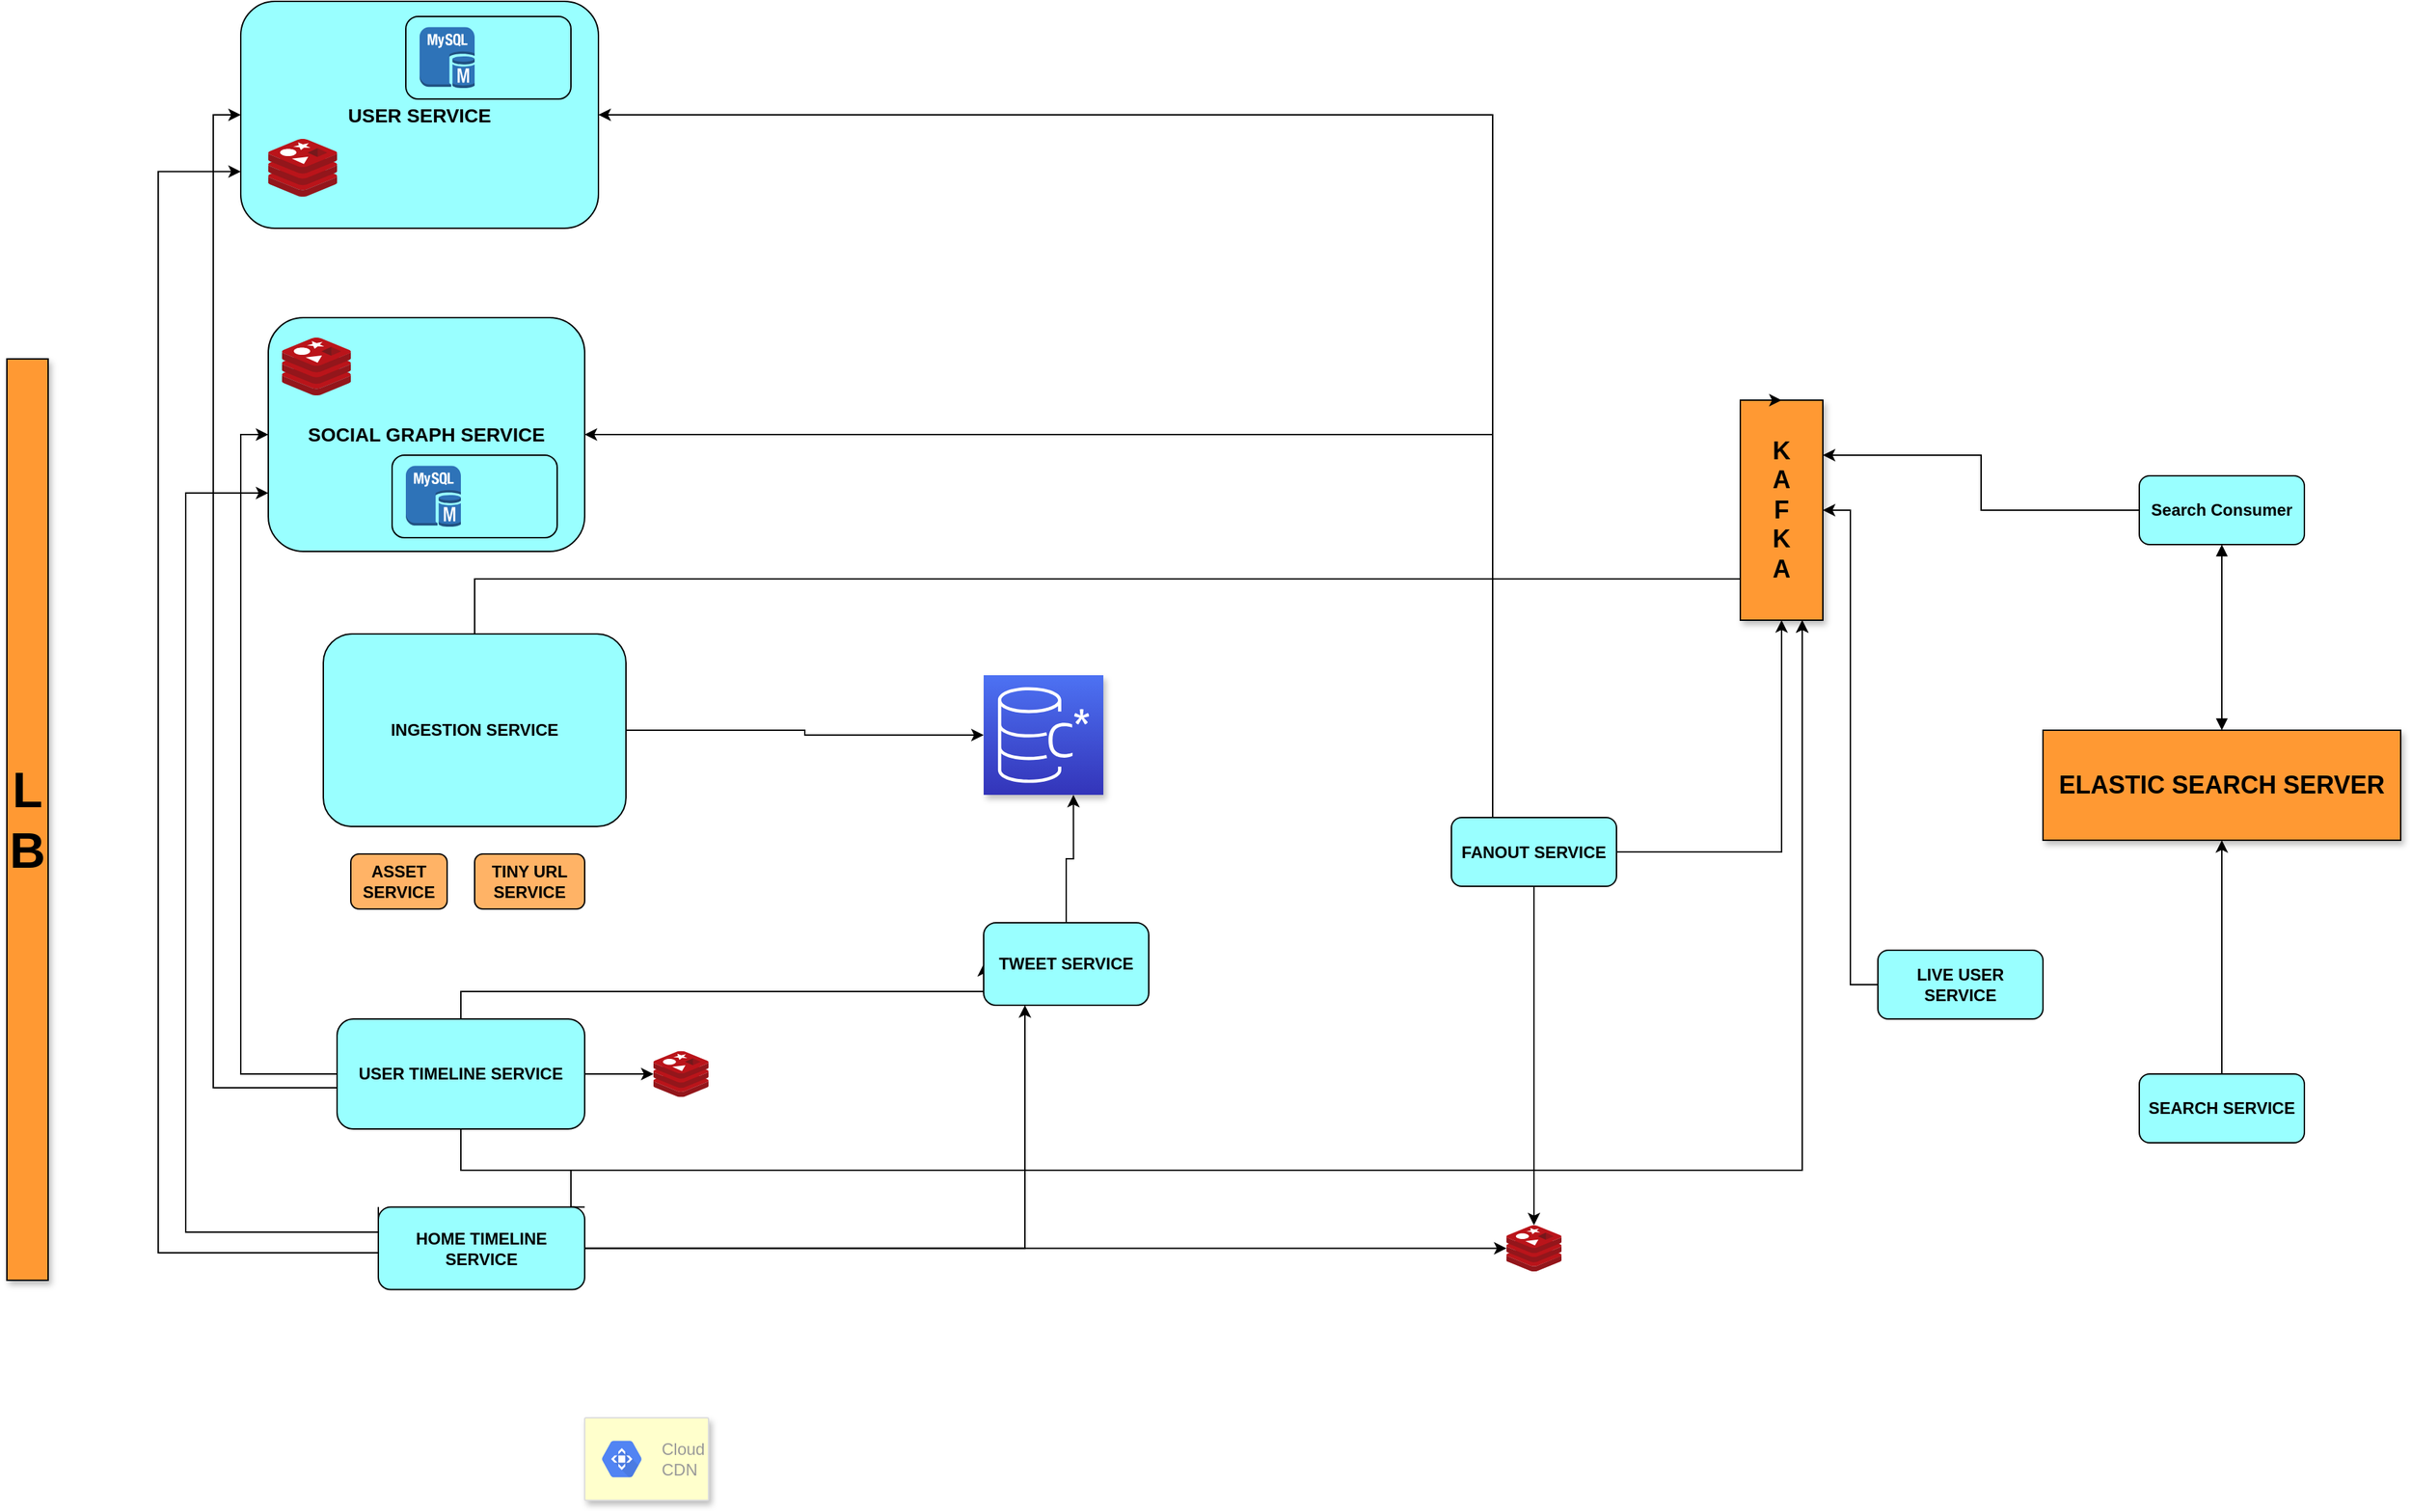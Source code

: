 <mxfile version="14.3.1" type="github" pages="2">
  <diagram id="1mM0I8qwoy_f8kRRgzRM" name="Page-1">
    <mxGraphModel dx="1994" dy="1722" grid="1" gridSize="10" guides="1" tooltips="1" connect="1" arrows="1" fold="1" page="1" pageScale="1" pageWidth="850" pageHeight="1100" math="0" shadow="0">
      <root>
        <mxCell id="0" />
        <mxCell id="1" parent="0" />
        <mxCell id="4BLV-VYYYMDppgR64cWv-48" style="edgeStyle=orthogonalEdgeStyle;rounded=0;orthogonalLoop=1;jettySize=auto;html=1;shadow=0;entryX=0;entryY=0.5;entryDx=0;entryDy=0;entryPerimeter=0;" parent="1" source="dt_SSPU3Z-cIWrvToQTy-3" target="4BLV-VYYYMDppgR64cWv-34" edge="1">
          <mxGeometry relative="1" as="geometry">
            <mxPoint x="490" y="150" as="targetPoint" />
          </mxGeometry>
        </mxCell>
        <mxCell id="4BLV-VYYYMDppgR64cWv-54" style="edgeStyle=orthogonalEdgeStyle;rounded=0;orthogonalLoop=1;jettySize=auto;html=1;shadow=0;entryX=0.25;entryY=1;entryDx=0;entryDy=0;" parent="1" source="4BLV-VYYYMDppgR64cWv-13" target="4BLV-VYYYMDppgR64cWv-16" edge="1">
          <mxGeometry relative="1" as="geometry">
            <mxPoint x="340" y="400" as="targetPoint" />
          </mxGeometry>
        </mxCell>
        <mxCell id="4BLV-VYYYMDppgR64cWv-62" style="edgeStyle=orthogonalEdgeStyle;rounded=0;orthogonalLoop=1;jettySize=auto;html=1;shadow=0;" parent="1" source="4BLV-VYYYMDppgR64cWv-13" target="4BLV-VYYYMDppgR64cWv-21" edge="1">
          <mxGeometry relative="1" as="geometry" />
        </mxCell>
        <mxCell id="4BLV-VYYYMDppgR64cWv-87" style="edgeStyle=orthogonalEdgeStyle;rounded=0;orthogonalLoop=1;jettySize=auto;html=1;entryX=0;entryY=0.75;entryDx=0;entryDy=0;shadow=0;" parent="1" source="4BLV-VYYYMDppgR64cWv-13" target="dt_SSPU3Z-cIWrvToQTy-1" edge="1">
          <mxGeometry relative="1" as="geometry">
            <Array as="points">
              <mxPoint x="-170" y="510" />
              <mxPoint x="-170" y="-276" />
            </Array>
          </mxGeometry>
        </mxCell>
        <mxCell id="4BLV-VYYYMDppgR64cWv-93" style="edgeStyle=orthogonalEdgeStyle;rounded=0;orthogonalLoop=1;jettySize=auto;html=1;exitX=1;exitY=0;exitDx=0;exitDy=0;shadow=0;entryX=0.75;entryY=1;entryDx=0;entryDy=0;" parent="1" source="4BLV-VYYYMDppgR64cWv-13" target="4BLV-VYYYMDppgR64cWv-22" edge="1">
          <mxGeometry relative="1" as="geometry">
            <mxPoint x="970" y="360" as="targetPoint" />
            <Array as="points">
              <mxPoint x="130" y="450" />
              <mxPoint x="1025" y="450" />
            </Array>
          </mxGeometry>
        </mxCell>
        <mxCell id="4BLV-VYYYMDppgR64cWv-13" value="HOME TIMELINE SERVICE" style="rounded=1;whiteSpace=wrap;html=1;fillColor=#99FFFF;fontStyle=1" parent="1" vertex="1">
          <mxGeometry x="-10" y="476.8" width="150" height="60" as="geometry" />
        </mxCell>
        <mxCell id="4BLV-VYYYMDppgR64cWv-53" style="edgeStyle=orthogonalEdgeStyle;rounded=0;orthogonalLoop=1;jettySize=auto;html=1;entryX=0;entryY=0.5;entryDx=0;entryDy=0;shadow=0;" parent="1" source="4BLV-VYYYMDppgR64cWv-14" target="4BLV-VYYYMDppgR64cWv-16" edge="1">
          <mxGeometry relative="1" as="geometry">
            <Array as="points">
              <mxPoint x="215" y="320" />
              <mxPoint x="484" y="320" />
            </Array>
          </mxGeometry>
        </mxCell>
        <mxCell id="4BLV-VYYYMDppgR64cWv-61" style="edgeStyle=orthogonalEdgeStyle;rounded=0;orthogonalLoop=1;jettySize=auto;html=1;shadow=0;" parent="1" source="4BLV-VYYYMDppgR64cWv-14" target="4BLV-VYYYMDppgR64cWv-60" edge="1">
          <mxGeometry relative="1" as="geometry" />
        </mxCell>
        <mxCell id="4BLV-VYYYMDppgR64cWv-85" style="edgeStyle=orthogonalEdgeStyle;rounded=0;orthogonalLoop=1;jettySize=auto;html=1;shadow=0;entryX=0;entryY=0.5;entryDx=0;entryDy=0;" parent="1" source="4BLV-VYYYMDppgR64cWv-14" target="dt_SSPU3Z-cIWrvToQTy-1" edge="1">
          <mxGeometry relative="1" as="geometry">
            <mxPoint x="-150" y="-260.0" as="targetPoint" />
            <Array as="points">
              <mxPoint x="-130" y="390" />
              <mxPoint x="-130" y="-317" />
            </Array>
          </mxGeometry>
        </mxCell>
        <mxCell id="4BLV-VYYYMDppgR64cWv-86" style="edgeStyle=orthogonalEdgeStyle;rounded=0;orthogonalLoop=1;jettySize=auto;html=1;entryX=0;entryY=0.5;entryDx=0;entryDy=0;shadow=0;" parent="1" source="4BLV-VYYYMDppgR64cWv-14" target="dt_SSPU3Z-cIWrvToQTy-2" edge="1">
          <mxGeometry relative="1" as="geometry">
            <Array as="points">
              <mxPoint x="-110" y="380" />
              <mxPoint x="-110" y="-85" />
            </Array>
          </mxGeometry>
        </mxCell>
        <mxCell id="4BLV-VYYYMDppgR64cWv-92" style="edgeStyle=orthogonalEdgeStyle;rounded=0;orthogonalLoop=1;jettySize=auto;html=1;exitX=0.5;exitY=1;exitDx=0;exitDy=0;entryX=0.75;entryY=1;entryDx=0;entryDy=0;shadow=0;" parent="1" source="4BLV-VYYYMDppgR64cWv-14" target="4BLV-VYYYMDppgR64cWv-22" edge="1">
          <mxGeometry relative="1" as="geometry">
            <Array as="points">
              <mxPoint x="50" y="450" />
              <mxPoint x="1025" y="450" />
            </Array>
          </mxGeometry>
        </mxCell>
        <mxCell id="4BLV-VYYYMDppgR64cWv-14" value="USER TIMELINE SERVICE" style="rounded=1;whiteSpace=wrap;html=1;fillColor=#99FFFF;fontStyle=1" parent="1" vertex="1">
          <mxGeometry x="-40" y="340" width="180" height="80" as="geometry" />
        </mxCell>
        <mxCell id="4BLV-VYYYMDppgR64cWv-15" value="&lt;font style=&quot;font-size: 36px&quot;&gt;L&lt;br&gt;B&lt;/font&gt;" style="rounded=0;whiteSpace=wrap;html=1;shadow=1;fillColor=#FF9933;fontStyle=1" parent="1" vertex="1">
          <mxGeometry x="-280" y="-140" width="30" height="670" as="geometry" />
        </mxCell>
        <mxCell id="4BLV-VYYYMDppgR64cWv-55" style="edgeStyle=orthogonalEdgeStyle;rounded=0;orthogonalLoop=1;jettySize=auto;html=1;entryX=0.75;entryY=1;entryDx=0;entryDy=0;entryPerimeter=0;shadow=0;" parent="1" source="4BLV-VYYYMDppgR64cWv-16" target="4BLV-VYYYMDppgR64cWv-34" edge="1">
          <mxGeometry relative="1" as="geometry" />
        </mxCell>
        <mxCell id="4BLV-VYYYMDppgR64cWv-16" value="TWEET SERVICE" style="rounded=1;whiteSpace=wrap;html=1;fillColor=#99FFFF;fontStyle=1" parent="1" vertex="1">
          <mxGeometry x="430" y="270" width="120" height="60" as="geometry" />
        </mxCell>
        <mxCell id="4BLV-VYYYMDppgR64cWv-52" style="edgeStyle=orthogonalEdgeStyle;rounded=0;orthogonalLoop=1;jettySize=auto;html=1;shadow=0;" parent="1" source="4BLV-VYYYMDppgR64cWv-17" target="4BLV-VYYYMDppgR64cWv-21" edge="1">
          <mxGeometry relative="1" as="geometry" />
        </mxCell>
        <mxCell id="4BLV-VYYYMDppgR64cWv-63" style="edgeStyle=orthogonalEdgeStyle;rounded=0;orthogonalLoop=1;jettySize=auto;html=1;shadow=0;entryX=0.5;entryY=1;entryDx=0;entryDy=0;" parent="1" source="4BLV-VYYYMDppgR64cWv-17" target="4BLV-VYYYMDppgR64cWv-22" edge="1">
          <mxGeometry relative="1" as="geometry">
            <mxPoint x="980" y="160" as="targetPoint" />
          </mxGeometry>
        </mxCell>
        <mxCell id="4BLV-VYYYMDppgR64cWv-68" style="edgeStyle=orthogonalEdgeStyle;rounded=0;orthogonalLoop=1;jettySize=auto;html=1;exitX=0.25;exitY=0;exitDx=0;exitDy=0;entryX=1;entryY=0.5;entryDx=0;entryDy=0;shadow=0;" parent="1" source="4BLV-VYYYMDppgR64cWv-17" target="dt_SSPU3Z-cIWrvToQTy-1" edge="1">
          <mxGeometry relative="1" as="geometry">
            <Array as="points">
              <mxPoint x="800" y="-317" />
            </Array>
          </mxGeometry>
        </mxCell>
        <mxCell id="4BLV-VYYYMDppgR64cWv-83" style="edgeStyle=orthogonalEdgeStyle;rounded=0;orthogonalLoop=1;jettySize=auto;html=1;entryX=1;entryY=0.5;entryDx=0;entryDy=0;shadow=0;" parent="1" source="4BLV-VYYYMDppgR64cWv-17" target="dt_SSPU3Z-cIWrvToQTy-2" edge="1">
          <mxGeometry relative="1" as="geometry">
            <Array as="points">
              <mxPoint x="800" y="-85" />
            </Array>
          </mxGeometry>
        </mxCell>
        <mxCell id="4BLV-VYYYMDppgR64cWv-17" value="FANOUT SERVICE" style="rounded=1;whiteSpace=wrap;html=1;fillColor=#99FFFF;fontStyle=1" parent="1" vertex="1">
          <mxGeometry x="770" y="193.5" width="120" height="50" as="geometry" />
        </mxCell>
        <mxCell id="4BLV-VYYYMDppgR64cWv-21" value="" style="aspect=fixed;html=1;points=[];align=center;image;fontSize=12;image=img/lib/mscae/Cache_Redis_Product.svg;fillColor=#99FFFF;fontStyle=1" parent="1" vertex="1">
          <mxGeometry x="810" y="490" width="40" height="33.6" as="geometry" />
        </mxCell>
        <mxCell id="4BLV-VYYYMDppgR64cWv-22" value="&lt;font style=&quot;font-size: 18px&quot;&gt;K&lt;br&gt;A&lt;br&gt;F&lt;br&gt;K&lt;br&gt;A&lt;/font&gt;" style="rounded=0;whiteSpace=wrap;html=1;shadow=1;fillColor=#FF9933;fontStyle=1" parent="1" vertex="1">
          <mxGeometry x="980" y="-110" width="60" height="160" as="geometry" />
        </mxCell>
        <mxCell id="4BLV-VYYYMDppgR64cWv-32" value="" style="strokeColor=#dddddd;shadow=1;strokeWidth=1;rounded=1;absoluteArcSize=1;arcSize=2;fillColor=#FFFFCC;" parent="1" vertex="1">
          <mxGeometry x="140" y="630" width="90" height="60" as="geometry" />
        </mxCell>
        <mxCell id="4BLV-VYYYMDppgR64cWv-33" value="Cloud &#xa;CDN" style="dashed=0;connectable=0;html=1;fillColor=#5184F3;strokeColor=none;shape=mxgraph.gcp2.hexIcon;prIcon=cloud_cdn;part=1;labelPosition=right;verticalLabelPosition=middle;align=left;verticalAlign=middle;spacingLeft=5;fontColor=#999999;fontSize=12;" parent="4BLV-VYYYMDppgR64cWv-32" vertex="1">
          <mxGeometry y="0.5" width="44" height="39" relative="1" as="geometry">
            <mxPoint x="5" y="-19.5" as="offset" />
          </mxGeometry>
        </mxCell>
        <mxCell id="4BLV-VYYYMDppgR64cWv-34" value="" style="points=[[0,0,0],[0.25,0,0],[0.5,0,0],[0.75,0,0],[1,0,0],[0,1,0],[0.25,1,0],[0.5,1,0],[0.75,1,0],[1,1,0],[0,0.25,0],[0,0.5,0],[0,0.75,0],[1,0.25,0],[1,0.5,0],[1,0.75,0]];outlineConnect=0;fontColor=#232F3E;gradientColor=#4D72F3;gradientDirection=north;fillColor=#3334B9;strokeColor=#ffffff;dashed=0;verticalLabelPosition=bottom;verticalAlign=top;align=center;html=1;fontSize=12;fontStyle=0;aspect=fixed;shape=mxgraph.aws4.resourceIcon;resIcon=mxgraph.aws4.managed_apache_cassandra_service;shadow=1;" parent="1" vertex="1">
          <mxGeometry x="430" y="90" width="87" height="87" as="geometry" />
        </mxCell>
        <mxCell id="4BLV-VYYYMDppgR64cWv-60" value="" style="aspect=fixed;html=1;points=[];align=center;image;fontSize=12;image=img/lib/mscae/Cache_Redis_Product.svg;fillColor=#99FFFF;fontStyle=1" parent="1" vertex="1">
          <mxGeometry x="190" y="363.2" width="40" height="33.6" as="geometry" />
        </mxCell>
        <mxCell id="4BLV-VYYYMDppgR64cWv-73" value="" style="group" parent="1" vertex="1" connectable="0">
          <mxGeometry x="-110" y="-400" width="260" height="165" as="geometry" />
        </mxCell>
        <mxCell id="dt_SSPU3Z-cIWrvToQTy-1" value="&lt;font style=&quot;font-size: 14px&quot;&gt;USER SERVICE&lt;/font&gt;" style="rounded=1;whiteSpace=wrap;html=1;fillColor=#99FFFF;fontStyle=1" parent="4BLV-VYYYMDppgR64cWv-73" vertex="1">
          <mxGeometry width="260" height="165" as="geometry" />
        </mxCell>
        <mxCell id="4BLV-VYYYMDppgR64cWv-1" value="" style="aspect=fixed;html=1;points=[];align=center;image;fontSize=12;image=img/lib/mscae/Cache_Redis_Product.svg;fillColor=#99FFFF;fontStyle=1" parent="4BLV-VYYYMDppgR64cWv-73" vertex="1">
          <mxGeometry x="20" y="100" width="50" height="42" as="geometry" />
        </mxCell>
        <mxCell id="4BLV-VYYYMDppgR64cWv-5" value="" style="group;fontStyle=1" parent="4BLV-VYYYMDppgR64cWv-73" vertex="1" connectable="0">
          <mxGeometry x="120" y="11" width="120" height="60" as="geometry" />
        </mxCell>
        <mxCell id="dt_SSPU3Z-cIWrvToQTy-4" value="" style="rounded=1;whiteSpace=wrap;html=1;fillColor=#99FFFF;fontStyle=1" parent="4BLV-VYYYMDppgR64cWv-5" vertex="1">
          <mxGeometry width="120" height="60" as="geometry" />
        </mxCell>
        <mxCell id="4BLV-VYYYMDppgR64cWv-2" value="" style="outlineConnect=0;dashed=0;verticalLabelPosition=bottom;verticalAlign=top;align=center;html=1;shape=mxgraph.aws3.mysql_db_instance;fillColor=#2E73B8;gradientColor=none;fontStyle=1" parent="4BLV-VYYYMDppgR64cWv-5" vertex="1">
          <mxGeometry x="10" y="7.75" width="40" height="44.5" as="geometry" />
        </mxCell>
        <mxCell id="4BLV-VYYYMDppgR64cWv-3" value="" style="shape=image;html=1;verticalAlign=top;verticalLabelPosition=bottom;labelBackgroundColor=#ffffff;imageAspect=0;aspect=fixed;image=https://cdn3.iconfinder.com/data/icons/freeapplication/png/24x24/Database.png;fillColor=#99FFFF;fontStyle=1" parent="4BLV-VYYYMDppgR64cWv-5" vertex="1">
          <mxGeometry x="90" y="18" width="24" height="24" as="geometry" />
        </mxCell>
        <mxCell id="4BLV-VYYYMDppgR64cWv-4" value="" style="shape=image;html=1;verticalAlign=top;verticalLabelPosition=bottom;labelBackgroundColor=#ffffff;imageAspect=0;aspect=fixed;image=https://cdn3.iconfinder.com/data/icons/freeapplication/png/24x24/Database.png;fillColor=#99FFFF;fontStyle=1" parent="4BLV-VYYYMDppgR64cWv-5" vertex="1">
          <mxGeometry x="60" y="18" width="24" height="24" as="geometry" />
        </mxCell>
        <mxCell id="4BLV-VYYYMDppgR64cWv-75" value="" style="group" parent="1" vertex="1" connectable="0">
          <mxGeometry x="-90" y="-170" width="230" height="170" as="geometry" />
        </mxCell>
        <mxCell id="dt_SSPU3Z-cIWrvToQTy-2" value="&lt;font style=&quot;font-size: 14px&quot;&gt;SOCIAL GRAPH SERVICE&lt;/font&gt;" style="rounded=1;whiteSpace=wrap;html=1;fillColor=#99FFFF;fontStyle=1" parent="4BLV-VYYYMDppgR64cWv-75" vertex="1">
          <mxGeometry width="230" height="170" as="geometry" />
        </mxCell>
        <mxCell id="4BLV-VYYYMDppgR64cWv-24" value="" style="group;fontStyle=1" parent="4BLV-VYYYMDppgR64cWv-75" vertex="1" connectable="0">
          <mxGeometry x="90" y="100" width="120" height="60" as="geometry" />
        </mxCell>
        <mxCell id="4BLV-VYYYMDppgR64cWv-25" value="" style="rounded=1;whiteSpace=wrap;html=1;fillColor=#99FFFF;fontStyle=1" parent="4BLV-VYYYMDppgR64cWv-24" vertex="1">
          <mxGeometry width="120" height="60" as="geometry" />
        </mxCell>
        <mxCell id="4BLV-VYYYMDppgR64cWv-26" value="" style="outlineConnect=0;dashed=0;verticalLabelPosition=bottom;verticalAlign=top;align=center;html=1;shape=mxgraph.aws3.mysql_db_instance;fillColor=#2E73B8;gradientColor=none;fontStyle=1" parent="4BLV-VYYYMDppgR64cWv-24" vertex="1">
          <mxGeometry x="10" y="7.75" width="40" height="44.5" as="geometry" />
        </mxCell>
        <mxCell id="4BLV-VYYYMDppgR64cWv-27" value="" style="shape=image;html=1;verticalAlign=top;verticalLabelPosition=bottom;labelBackgroundColor=#ffffff;imageAspect=0;aspect=fixed;image=https://cdn3.iconfinder.com/data/icons/freeapplication/png/24x24/Database.png;fillColor=#99FFFF;fontStyle=1" parent="4BLV-VYYYMDppgR64cWv-24" vertex="1">
          <mxGeometry x="90" y="18" width="24" height="24" as="geometry" />
        </mxCell>
        <mxCell id="4BLV-VYYYMDppgR64cWv-28" value="" style="shape=image;html=1;verticalAlign=top;verticalLabelPosition=bottom;labelBackgroundColor=#ffffff;imageAspect=0;aspect=fixed;image=https://cdn3.iconfinder.com/data/icons/freeapplication/png/24x24/Database.png;fillColor=#99FFFF;fontStyle=1" parent="4BLV-VYYYMDppgR64cWv-24" vertex="1">
          <mxGeometry x="60" y="18" width="24" height="24" as="geometry" />
        </mxCell>
        <mxCell id="4BLV-VYYYMDppgR64cWv-31" value="" style="aspect=fixed;html=1;points=[];align=center;image;fontSize=12;image=img/lib/mscae/Cache_Redis_Product.svg;fillColor=#99FFFF;fontStyle=1" parent="4BLV-VYYYMDppgR64cWv-75" vertex="1">
          <mxGeometry x="10" y="14.5" width="50" height="42" as="geometry" />
        </mxCell>
        <mxCell id="4BLV-VYYYMDppgR64cWv-80" style="edgeStyle=orthogonalEdgeStyle;rounded=0;orthogonalLoop=1;jettySize=auto;html=1;shadow=0;entryX=0.5;entryY=0;entryDx=0;entryDy=0;" parent="1" source="dt_SSPU3Z-cIWrvToQTy-3" target="4BLV-VYYYMDppgR64cWv-22" edge="1">
          <mxGeometry relative="1" as="geometry">
            <mxPoint x="940" y="60" as="targetPoint" />
            <Array as="points">
              <mxPoint x="60" y="20" />
              <mxPoint x="980" y="20" />
            </Array>
          </mxGeometry>
        </mxCell>
        <mxCell id="4BLV-VYYYMDppgR64cWv-84" value="" style="group" parent="1" vertex="1" connectable="0">
          <mxGeometry x="-50" y="60" width="220" height="200" as="geometry" />
        </mxCell>
        <mxCell id="dt_SSPU3Z-cIWrvToQTy-3" value="INGESTION SERVICE" style="rounded=1;whiteSpace=wrap;html=1;fillColor=#99FFFF;fontStyle=1" parent="4BLV-VYYYMDppgR64cWv-84" vertex="1">
          <mxGeometry width="220" height="140" as="geometry" />
        </mxCell>
        <mxCell id="dt_SSPU3Z-cIWrvToQTy-5" value="ASSET SERVICE" style="rounded=1;whiteSpace=wrap;html=1;fillColor=#FFB366;fontStyle=1" parent="4BLV-VYYYMDppgR64cWv-84" vertex="1">
          <mxGeometry x="20" y="160" width="70" height="40" as="geometry" />
        </mxCell>
        <mxCell id="dt_SSPU3Z-cIWrvToQTy-6" value="TINY URL SERVICE" style="rounded=1;whiteSpace=wrap;html=1;fillColor=#FFB366;fontStyle=1" parent="4BLV-VYYYMDppgR64cWv-84" vertex="1">
          <mxGeometry x="110" y="160" width="80" height="40" as="geometry" />
        </mxCell>
        <mxCell id="4BLV-VYYYMDppgR64cWv-88" style="edgeStyle=orthogonalEdgeStyle;rounded=0;orthogonalLoop=1;jettySize=auto;html=1;entryX=0;entryY=0.75;entryDx=0;entryDy=0;shadow=0;exitX=0;exitY=0;exitDx=0;exitDy=0;" parent="1" source="4BLV-VYYYMDppgR64cWv-13" target="dt_SSPU3Z-cIWrvToQTy-2" edge="1">
          <mxGeometry relative="1" as="geometry">
            <mxPoint x="-20" y="495" as="sourcePoint" />
            <mxPoint x="-70" y="30" as="targetPoint" />
            <Array as="points">
              <mxPoint x="-10" y="495" />
              <mxPoint x="-150" y="495" />
              <mxPoint x="-150" y="-42" />
            </Array>
          </mxGeometry>
        </mxCell>
        <UserObject label="" id="4BLV-VYYYMDppgR64cWv-90">
          <mxCell style="edgeStyle=orthogonalEdgeStyle;rounded=0;orthogonalLoop=1;jettySize=auto;html=1;exitX=0;exitY=0.5;exitDx=0;exitDy=0;entryX=1;entryY=0.5;entryDx=0;entryDy=0;shadow=0;" parent="1" source="4BLV-VYYYMDppgR64cWv-89" target="4BLV-VYYYMDppgR64cWv-22" edge="1">
            <mxGeometry relative="1" as="geometry" />
          </mxCell>
        </UserObject>
        <mxCell id="4BLV-VYYYMDppgR64cWv-89" value="LIVE USER SERVICE" style="rounded=1;whiteSpace=wrap;html=1;fillColor=#99FFFF;fontStyle=1" parent="1" vertex="1">
          <mxGeometry x="1080" y="290" width="120" height="50" as="geometry" />
        </mxCell>
        <mxCell id="4BLV-VYYYMDppgR64cWv-99" style="edgeStyle=orthogonalEdgeStyle;rounded=0;orthogonalLoop=1;jettySize=auto;html=1;exitX=0.5;exitY=0;exitDx=0;exitDy=0;entryX=0.5;entryY=1;entryDx=0;entryDy=0;shadow=0;" parent="1" source="4BLV-VYYYMDppgR64cWv-94" target="4BLV-VYYYMDppgR64cWv-96" edge="1">
          <mxGeometry relative="1" as="geometry" />
        </mxCell>
        <mxCell id="4BLV-VYYYMDppgR64cWv-94" value="SEARCH SERVICE" style="rounded=1;whiteSpace=wrap;html=1;fillColor=#99FFFF;fontStyle=1" parent="1" vertex="1">
          <mxGeometry x="1270" y="380" width="120" height="50" as="geometry" />
        </mxCell>
        <mxCell id="4BLV-VYYYMDppgR64cWv-98" style="edgeStyle=orthogonalEdgeStyle;rounded=0;orthogonalLoop=1;jettySize=auto;html=1;entryX=1;entryY=0.25;entryDx=0;entryDy=0;shadow=0;" parent="1" source="4BLV-VYYYMDppgR64cWv-95" target="4BLV-VYYYMDppgR64cWv-22" edge="1">
          <mxGeometry relative="1" as="geometry" />
        </mxCell>
        <mxCell id="4BLV-VYYYMDppgR64cWv-95" value="Search Consumer" style="rounded=1;whiteSpace=wrap;html=1;fillColor=#99FFFF;fontStyle=1" parent="1" vertex="1">
          <mxGeometry x="1270" y="-55" width="120" height="50" as="geometry" />
        </mxCell>
        <mxCell id="4BLV-VYYYMDppgR64cWv-96" value="&lt;span style=&quot;font-size: 18px&quot;&gt;ELASTIC SEARCH SERVER&lt;/span&gt;" style="rounded=0;whiteSpace=wrap;html=1;shadow=1;fillColor=#FF9933;fontStyle=1" parent="1" vertex="1">
          <mxGeometry x="1200" y="130" width="260" height="80" as="geometry" />
        </mxCell>
        <mxCell id="4BLV-VYYYMDppgR64cWv-97" value="" style="endArrow=block;startArrow=block;endFill=1;startFill=1;html=1;shadow=0;entryX=0.5;entryY=0;entryDx=0;entryDy=0;exitX=0.5;exitY=1;exitDx=0;exitDy=0;" parent="1" source="4BLV-VYYYMDppgR64cWv-95" target="4BLV-VYYYMDppgR64cWv-96" edge="1">
          <mxGeometry width="160" relative="1" as="geometry">
            <mxPoint x="570" y="150" as="sourcePoint" />
            <mxPoint x="730" y="150" as="targetPoint" />
          </mxGeometry>
        </mxCell>
      </root>
    </mxGraphModel>
  </diagram>
  <diagram id="H4yS4IhpxFI5iwFeFllW" name="Page-2">
    <mxGraphModel dx="1144" dy="622" grid="1" gridSize="10" guides="1" tooltips="1" connect="1" arrows="1" fold="1" page="1" pageScale="1" pageWidth="850" pageHeight="1100" math="0" shadow="0">
      <root>
        <mxCell id="c0xe4oNQUBc__KVAfZnV-0" />
        <mxCell id="c0xe4oNQUBc__KVAfZnV-1" parent="c0xe4oNQUBc__KVAfZnV-0" />
      </root>
    </mxGraphModel>
  </diagram>
</mxfile>
